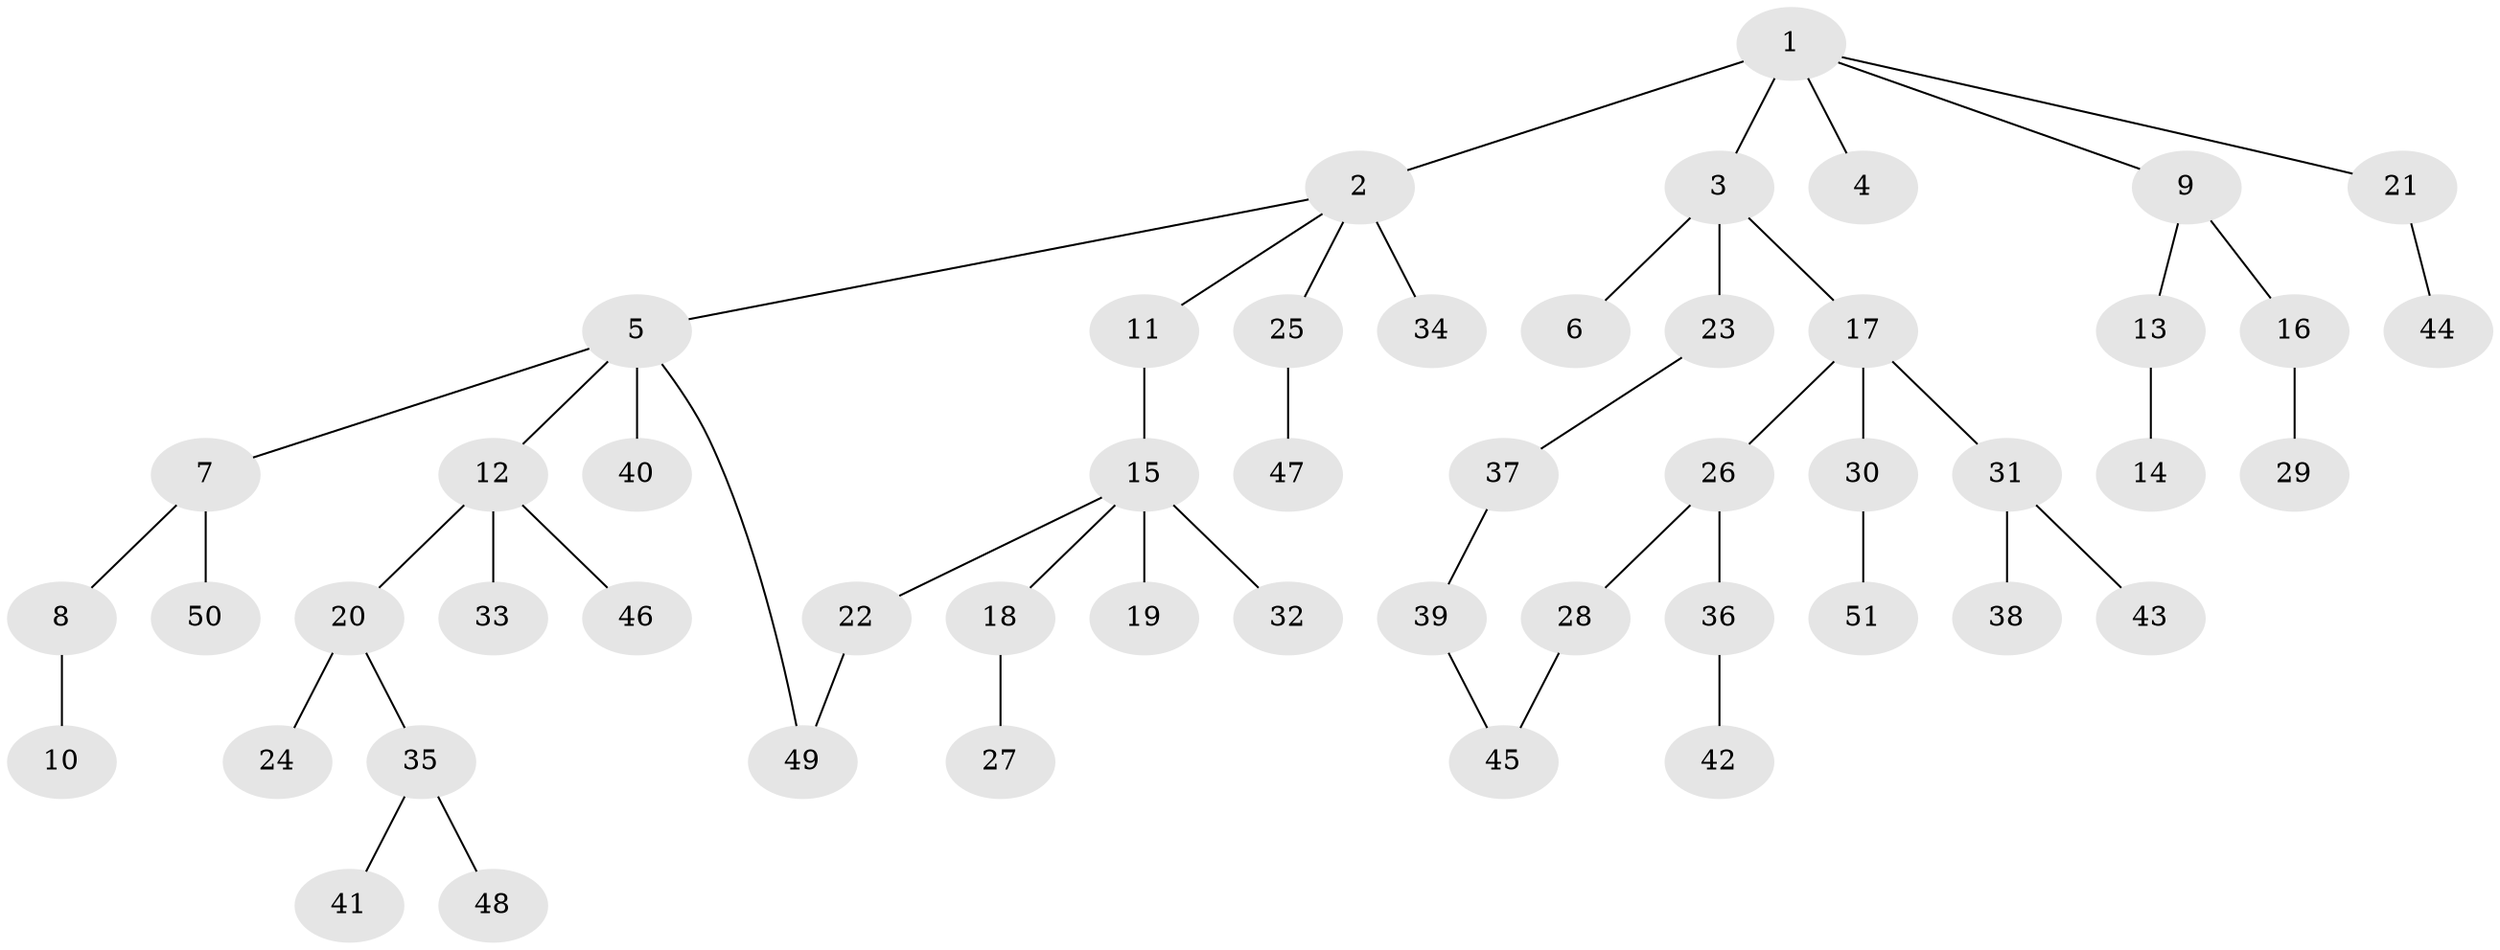 // original degree distribution, {7: 0.020618556701030927, 4: 0.07216494845360824, 5: 0.041237113402061855, 2: 0.27835051546391754, 6: 0.010309278350515464, 1: 0.4845360824742268, 3: 0.09278350515463918}
// Generated by graph-tools (version 1.1) at 2025/34/03/09/25 02:34:28]
// undirected, 51 vertices, 52 edges
graph export_dot {
graph [start="1"]
  node [color=gray90,style=filled];
  1;
  2;
  3;
  4;
  5;
  6;
  7;
  8;
  9;
  10;
  11;
  12;
  13;
  14;
  15;
  16;
  17;
  18;
  19;
  20;
  21;
  22;
  23;
  24;
  25;
  26;
  27;
  28;
  29;
  30;
  31;
  32;
  33;
  34;
  35;
  36;
  37;
  38;
  39;
  40;
  41;
  42;
  43;
  44;
  45;
  46;
  47;
  48;
  49;
  50;
  51;
  1 -- 2 [weight=2.0];
  1 -- 3 [weight=1.0];
  1 -- 4 [weight=1.0];
  1 -- 9 [weight=1.0];
  1 -- 21 [weight=1.0];
  2 -- 5 [weight=1.0];
  2 -- 11 [weight=1.0];
  2 -- 25 [weight=1.0];
  2 -- 34 [weight=1.0];
  3 -- 6 [weight=1.0];
  3 -- 17 [weight=1.0];
  3 -- 23 [weight=1.0];
  5 -- 7 [weight=1.0];
  5 -- 12 [weight=1.0];
  5 -- 40 [weight=1.0];
  5 -- 49 [weight=1.0];
  7 -- 8 [weight=1.0];
  7 -- 50 [weight=1.0];
  8 -- 10 [weight=2.0];
  9 -- 13 [weight=1.0];
  9 -- 16 [weight=2.0];
  11 -- 15 [weight=1.0];
  12 -- 20 [weight=2.0];
  12 -- 33 [weight=1.0];
  12 -- 46 [weight=1.0];
  13 -- 14 [weight=2.0];
  15 -- 18 [weight=1.0];
  15 -- 19 [weight=2.0];
  15 -- 22 [weight=1.0];
  15 -- 32 [weight=1.0];
  16 -- 29 [weight=1.0];
  17 -- 26 [weight=1.0];
  17 -- 30 [weight=1.0];
  17 -- 31 [weight=1.0];
  18 -- 27 [weight=2.0];
  20 -- 24 [weight=1.0];
  20 -- 35 [weight=1.0];
  21 -- 44 [weight=1.0];
  22 -- 49 [weight=1.0];
  23 -- 37 [weight=1.0];
  25 -- 47 [weight=1.0];
  26 -- 28 [weight=1.0];
  26 -- 36 [weight=1.0];
  28 -- 45 [weight=1.0];
  30 -- 51 [weight=1.0];
  31 -- 38 [weight=1.0];
  31 -- 43 [weight=1.0];
  35 -- 41 [weight=1.0];
  35 -- 48 [weight=1.0];
  36 -- 42 [weight=2.0];
  37 -- 39 [weight=1.0];
  39 -- 45 [weight=1.0];
}
